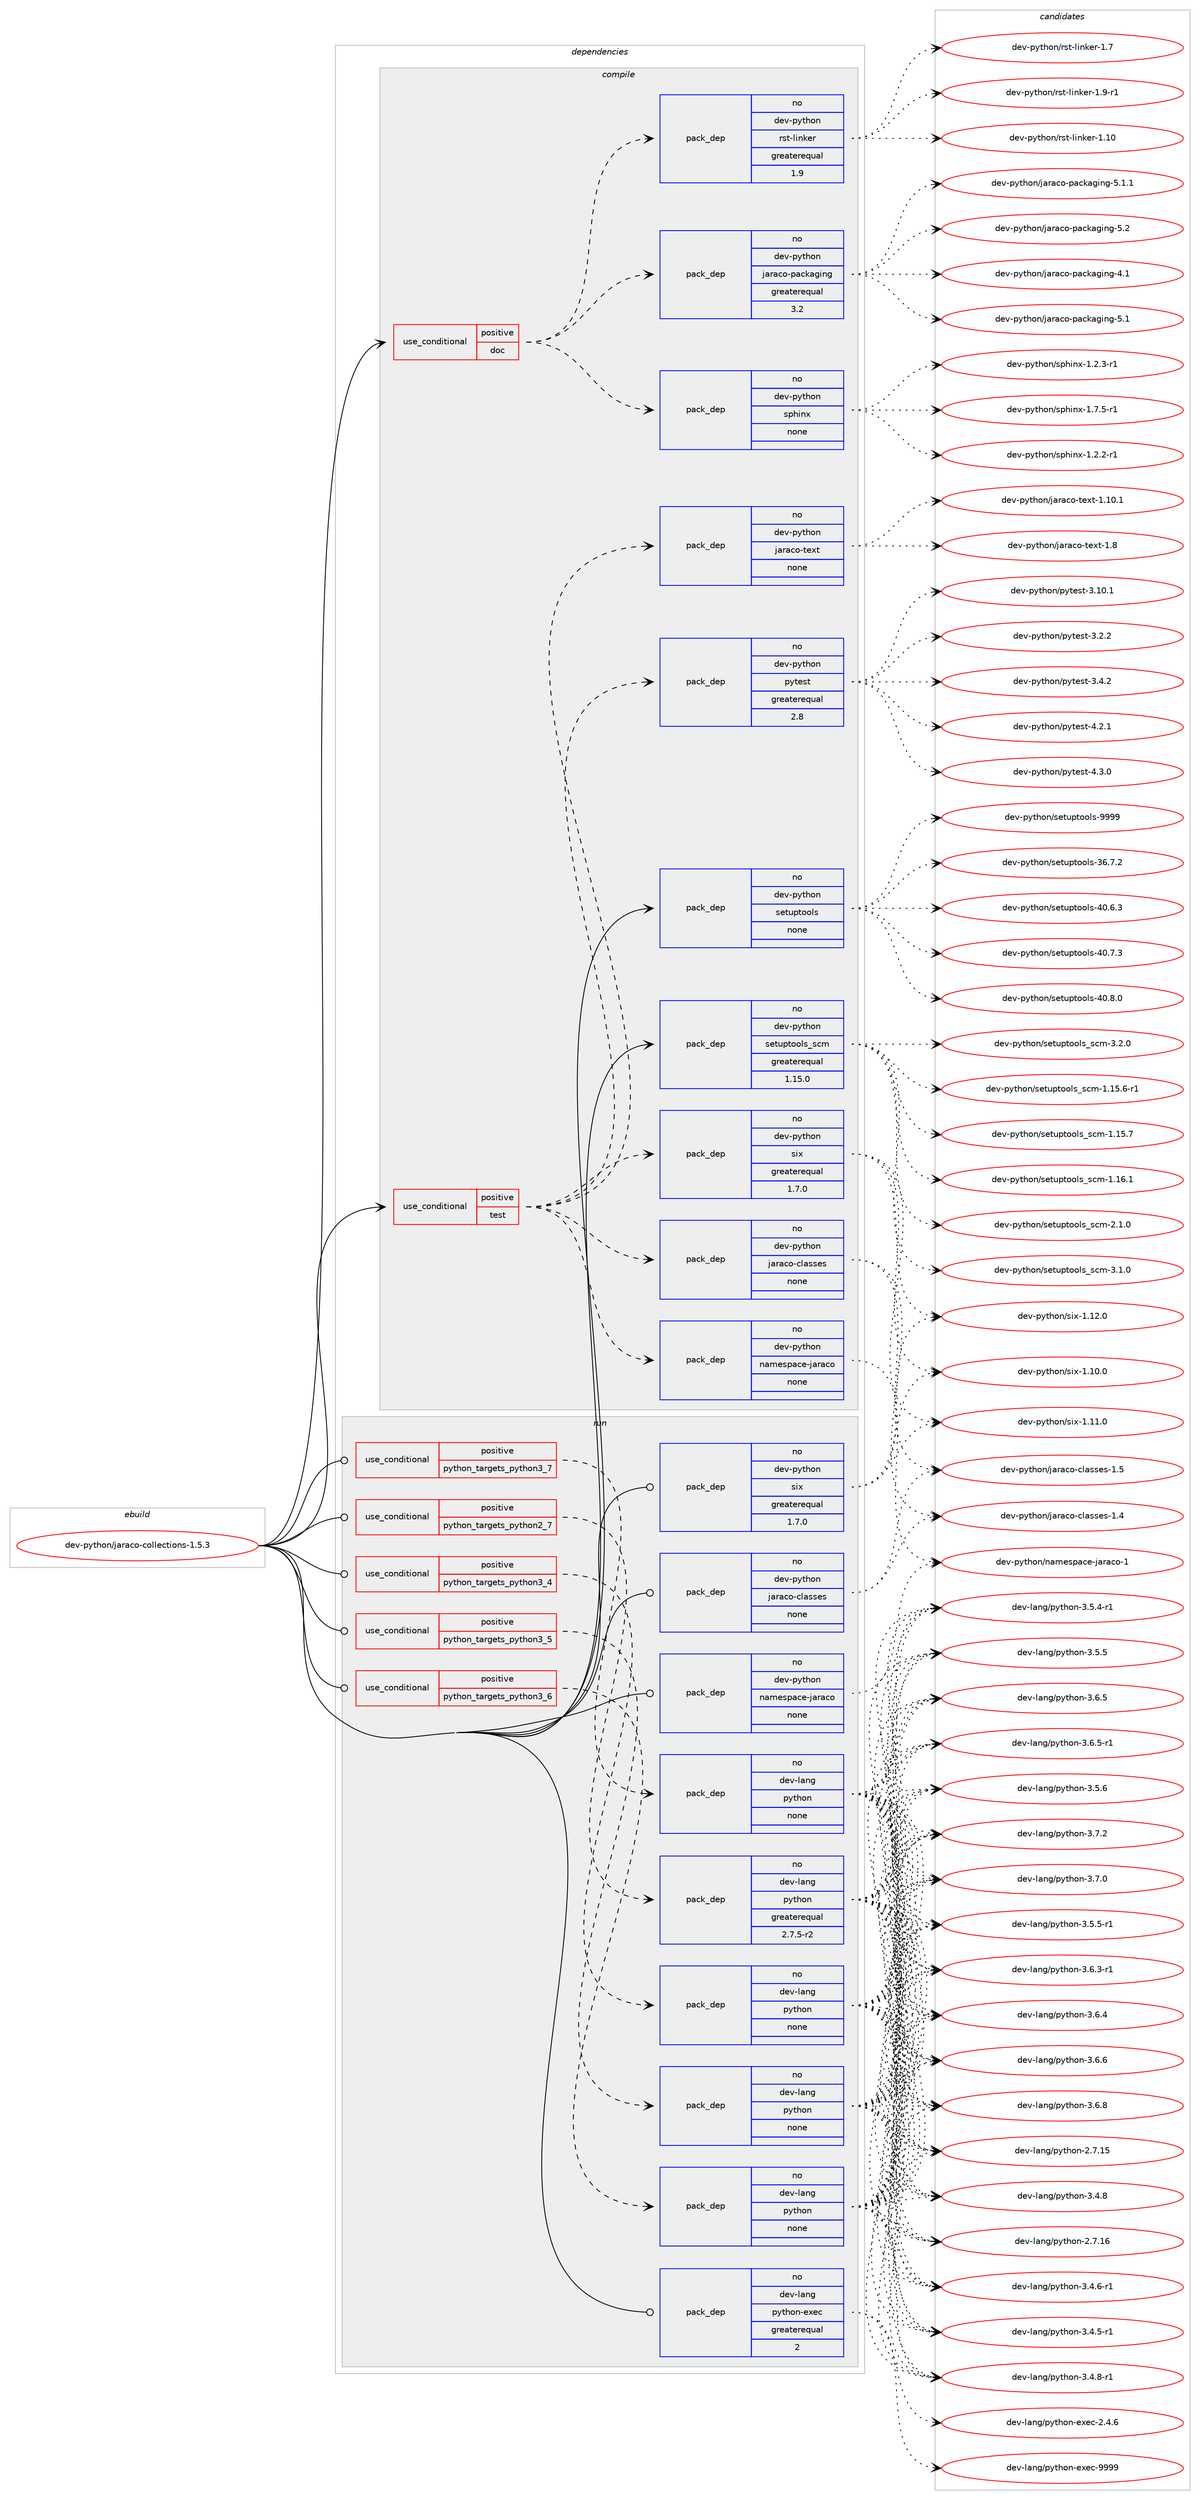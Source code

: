 digraph prolog {

# *************
# Graph options
# *************

newrank=true;
concentrate=true;
compound=true;
graph [rankdir=LR,fontname=Helvetica,fontsize=10,ranksep=1.5];#, ranksep=2.5, nodesep=0.2];
edge  [arrowhead=vee];
node  [fontname=Helvetica,fontsize=10];

# **********
# The ebuild
# **********

subgraph cluster_leftcol {
color=gray;
rank=same;
label=<<i>ebuild</i>>;
id [label="dev-python/jaraco-collections-1.5.3", color=red, width=4, href="../dev-python/jaraco-collections-1.5.3.svg"];
}

# ****************
# The dependencies
# ****************

subgraph cluster_midcol {
color=gray;
label=<<i>dependencies</i>>;
subgraph cluster_compile {
fillcolor="#eeeeee";
style=filled;
label=<<i>compile</i>>;
subgraph cond376085 {
dependency1414717 [label=<<TABLE BORDER="0" CELLBORDER="1" CELLSPACING="0" CELLPADDING="4"><TR><TD ROWSPAN="3" CELLPADDING="10">use_conditional</TD></TR><TR><TD>positive</TD></TR><TR><TD>doc</TD></TR></TABLE>>, shape=none, color=red];
subgraph pack1015363 {
dependency1414718 [label=<<TABLE BORDER="0" CELLBORDER="1" CELLSPACING="0" CELLPADDING="4" WIDTH="220"><TR><TD ROWSPAN="6" CELLPADDING="30">pack_dep</TD></TR><TR><TD WIDTH="110">no</TD></TR><TR><TD>dev-python</TD></TR><TR><TD>jaraco-packaging</TD></TR><TR><TD>greaterequal</TD></TR><TR><TD>3.2</TD></TR></TABLE>>, shape=none, color=blue];
}
dependency1414717:e -> dependency1414718:w [weight=20,style="dashed",arrowhead="vee"];
subgraph pack1015364 {
dependency1414719 [label=<<TABLE BORDER="0" CELLBORDER="1" CELLSPACING="0" CELLPADDING="4" WIDTH="220"><TR><TD ROWSPAN="6" CELLPADDING="30">pack_dep</TD></TR><TR><TD WIDTH="110">no</TD></TR><TR><TD>dev-python</TD></TR><TR><TD>rst-linker</TD></TR><TR><TD>greaterequal</TD></TR><TR><TD>1.9</TD></TR></TABLE>>, shape=none, color=blue];
}
dependency1414717:e -> dependency1414719:w [weight=20,style="dashed",arrowhead="vee"];
subgraph pack1015365 {
dependency1414720 [label=<<TABLE BORDER="0" CELLBORDER="1" CELLSPACING="0" CELLPADDING="4" WIDTH="220"><TR><TD ROWSPAN="6" CELLPADDING="30">pack_dep</TD></TR><TR><TD WIDTH="110">no</TD></TR><TR><TD>dev-python</TD></TR><TR><TD>sphinx</TD></TR><TR><TD>none</TD></TR><TR><TD></TD></TR></TABLE>>, shape=none, color=blue];
}
dependency1414717:e -> dependency1414720:w [weight=20,style="dashed",arrowhead="vee"];
}
id:e -> dependency1414717:w [weight=20,style="solid",arrowhead="vee"];
subgraph cond376086 {
dependency1414721 [label=<<TABLE BORDER="0" CELLBORDER="1" CELLSPACING="0" CELLPADDING="4"><TR><TD ROWSPAN="3" CELLPADDING="10">use_conditional</TD></TR><TR><TD>positive</TD></TR><TR><TD>test</TD></TR></TABLE>>, shape=none, color=red];
subgraph pack1015366 {
dependency1414722 [label=<<TABLE BORDER="0" CELLBORDER="1" CELLSPACING="0" CELLPADDING="4" WIDTH="220"><TR><TD ROWSPAN="6" CELLPADDING="30">pack_dep</TD></TR><TR><TD WIDTH="110">no</TD></TR><TR><TD>dev-python</TD></TR><TR><TD>jaraco-text</TD></TR><TR><TD>none</TD></TR><TR><TD></TD></TR></TABLE>>, shape=none, color=blue];
}
dependency1414721:e -> dependency1414722:w [weight=20,style="dashed",arrowhead="vee"];
subgraph pack1015367 {
dependency1414723 [label=<<TABLE BORDER="0" CELLBORDER="1" CELLSPACING="0" CELLPADDING="4" WIDTH="220"><TR><TD ROWSPAN="6" CELLPADDING="30">pack_dep</TD></TR><TR><TD WIDTH="110">no</TD></TR><TR><TD>dev-python</TD></TR><TR><TD>namespace-jaraco</TD></TR><TR><TD>none</TD></TR><TR><TD></TD></TR></TABLE>>, shape=none, color=blue];
}
dependency1414721:e -> dependency1414723:w [weight=20,style="dashed",arrowhead="vee"];
subgraph pack1015368 {
dependency1414724 [label=<<TABLE BORDER="0" CELLBORDER="1" CELLSPACING="0" CELLPADDING="4" WIDTH="220"><TR><TD ROWSPAN="6" CELLPADDING="30">pack_dep</TD></TR><TR><TD WIDTH="110">no</TD></TR><TR><TD>dev-python</TD></TR><TR><TD>jaraco-classes</TD></TR><TR><TD>none</TD></TR><TR><TD></TD></TR></TABLE>>, shape=none, color=blue];
}
dependency1414721:e -> dependency1414724:w [weight=20,style="dashed",arrowhead="vee"];
subgraph pack1015369 {
dependency1414725 [label=<<TABLE BORDER="0" CELLBORDER="1" CELLSPACING="0" CELLPADDING="4" WIDTH="220"><TR><TD ROWSPAN="6" CELLPADDING="30">pack_dep</TD></TR><TR><TD WIDTH="110">no</TD></TR><TR><TD>dev-python</TD></TR><TR><TD>six</TD></TR><TR><TD>greaterequal</TD></TR><TR><TD>1.7.0</TD></TR></TABLE>>, shape=none, color=blue];
}
dependency1414721:e -> dependency1414725:w [weight=20,style="dashed",arrowhead="vee"];
subgraph pack1015370 {
dependency1414726 [label=<<TABLE BORDER="0" CELLBORDER="1" CELLSPACING="0" CELLPADDING="4" WIDTH="220"><TR><TD ROWSPAN="6" CELLPADDING="30">pack_dep</TD></TR><TR><TD WIDTH="110">no</TD></TR><TR><TD>dev-python</TD></TR><TR><TD>pytest</TD></TR><TR><TD>greaterequal</TD></TR><TR><TD>2.8</TD></TR></TABLE>>, shape=none, color=blue];
}
dependency1414721:e -> dependency1414726:w [weight=20,style="dashed",arrowhead="vee"];
}
id:e -> dependency1414721:w [weight=20,style="solid",arrowhead="vee"];
subgraph pack1015371 {
dependency1414727 [label=<<TABLE BORDER="0" CELLBORDER="1" CELLSPACING="0" CELLPADDING="4" WIDTH="220"><TR><TD ROWSPAN="6" CELLPADDING="30">pack_dep</TD></TR><TR><TD WIDTH="110">no</TD></TR><TR><TD>dev-python</TD></TR><TR><TD>setuptools</TD></TR><TR><TD>none</TD></TR><TR><TD></TD></TR></TABLE>>, shape=none, color=blue];
}
id:e -> dependency1414727:w [weight=20,style="solid",arrowhead="vee"];
subgraph pack1015372 {
dependency1414728 [label=<<TABLE BORDER="0" CELLBORDER="1" CELLSPACING="0" CELLPADDING="4" WIDTH="220"><TR><TD ROWSPAN="6" CELLPADDING="30">pack_dep</TD></TR><TR><TD WIDTH="110">no</TD></TR><TR><TD>dev-python</TD></TR><TR><TD>setuptools_scm</TD></TR><TR><TD>greaterequal</TD></TR><TR><TD>1.15.0</TD></TR></TABLE>>, shape=none, color=blue];
}
id:e -> dependency1414728:w [weight=20,style="solid",arrowhead="vee"];
}
subgraph cluster_compileandrun {
fillcolor="#eeeeee";
style=filled;
label=<<i>compile and run</i>>;
}
subgraph cluster_run {
fillcolor="#eeeeee";
style=filled;
label=<<i>run</i>>;
subgraph cond376087 {
dependency1414729 [label=<<TABLE BORDER="0" CELLBORDER="1" CELLSPACING="0" CELLPADDING="4"><TR><TD ROWSPAN="3" CELLPADDING="10">use_conditional</TD></TR><TR><TD>positive</TD></TR><TR><TD>python_targets_python2_7</TD></TR></TABLE>>, shape=none, color=red];
subgraph pack1015373 {
dependency1414730 [label=<<TABLE BORDER="0" CELLBORDER="1" CELLSPACING="0" CELLPADDING="4" WIDTH="220"><TR><TD ROWSPAN="6" CELLPADDING="30">pack_dep</TD></TR><TR><TD WIDTH="110">no</TD></TR><TR><TD>dev-lang</TD></TR><TR><TD>python</TD></TR><TR><TD>greaterequal</TD></TR><TR><TD>2.7.5-r2</TD></TR></TABLE>>, shape=none, color=blue];
}
dependency1414729:e -> dependency1414730:w [weight=20,style="dashed",arrowhead="vee"];
}
id:e -> dependency1414729:w [weight=20,style="solid",arrowhead="odot"];
subgraph cond376088 {
dependency1414731 [label=<<TABLE BORDER="0" CELLBORDER="1" CELLSPACING="0" CELLPADDING="4"><TR><TD ROWSPAN="3" CELLPADDING="10">use_conditional</TD></TR><TR><TD>positive</TD></TR><TR><TD>python_targets_python3_4</TD></TR></TABLE>>, shape=none, color=red];
subgraph pack1015374 {
dependency1414732 [label=<<TABLE BORDER="0" CELLBORDER="1" CELLSPACING="0" CELLPADDING="4" WIDTH="220"><TR><TD ROWSPAN="6" CELLPADDING="30">pack_dep</TD></TR><TR><TD WIDTH="110">no</TD></TR><TR><TD>dev-lang</TD></TR><TR><TD>python</TD></TR><TR><TD>none</TD></TR><TR><TD></TD></TR></TABLE>>, shape=none, color=blue];
}
dependency1414731:e -> dependency1414732:w [weight=20,style="dashed",arrowhead="vee"];
}
id:e -> dependency1414731:w [weight=20,style="solid",arrowhead="odot"];
subgraph cond376089 {
dependency1414733 [label=<<TABLE BORDER="0" CELLBORDER="1" CELLSPACING="0" CELLPADDING="4"><TR><TD ROWSPAN="3" CELLPADDING="10">use_conditional</TD></TR><TR><TD>positive</TD></TR><TR><TD>python_targets_python3_5</TD></TR></TABLE>>, shape=none, color=red];
subgraph pack1015375 {
dependency1414734 [label=<<TABLE BORDER="0" CELLBORDER="1" CELLSPACING="0" CELLPADDING="4" WIDTH="220"><TR><TD ROWSPAN="6" CELLPADDING="30">pack_dep</TD></TR><TR><TD WIDTH="110">no</TD></TR><TR><TD>dev-lang</TD></TR><TR><TD>python</TD></TR><TR><TD>none</TD></TR><TR><TD></TD></TR></TABLE>>, shape=none, color=blue];
}
dependency1414733:e -> dependency1414734:w [weight=20,style="dashed",arrowhead="vee"];
}
id:e -> dependency1414733:w [weight=20,style="solid",arrowhead="odot"];
subgraph cond376090 {
dependency1414735 [label=<<TABLE BORDER="0" CELLBORDER="1" CELLSPACING="0" CELLPADDING="4"><TR><TD ROWSPAN="3" CELLPADDING="10">use_conditional</TD></TR><TR><TD>positive</TD></TR><TR><TD>python_targets_python3_6</TD></TR></TABLE>>, shape=none, color=red];
subgraph pack1015376 {
dependency1414736 [label=<<TABLE BORDER="0" CELLBORDER="1" CELLSPACING="0" CELLPADDING="4" WIDTH="220"><TR><TD ROWSPAN="6" CELLPADDING="30">pack_dep</TD></TR><TR><TD WIDTH="110">no</TD></TR><TR><TD>dev-lang</TD></TR><TR><TD>python</TD></TR><TR><TD>none</TD></TR><TR><TD></TD></TR></TABLE>>, shape=none, color=blue];
}
dependency1414735:e -> dependency1414736:w [weight=20,style="dashed",arrowhead="vee"];
}
id:e -> dependency1414735:w [weight=20,style="solid",arrowhead="odot"];
subgraph cond376091 {
dependency1414737 [label=<<TABLE BORDER="0" CELLBORDER="1" CELLSPACING="0" CELLPADDING="4"><TR><TD ROWSPAN="3" CELLPADDING="10">use_conditional</TD></TR><TR><TD>positive</TD></TR><TR><TD>python_targets_python3_7</TD></TR></TABLE>>, shape=none, color=red];
subgraph pack1015377 {
dependency1414738 [label=<<TABLE BORDER="0" CELLBORDER="1" CELLSPACING="0" CELLPADDING="4" WIDTH="220"><TR><TD ROWSPAN="6" CELLPADDING="30">pack_dep</TD></TR><TR><TD WIDTH="110">no</TD></TR><TR><TD>dev-lang</TD></TR><TR><TD>python</TD></TR><TR><TD>none</TD></TR><TR><TD></TD></TR></TABLE>>, shape=none, color=blue];
}
dependency1414737:e -> dependency1414738:w [weight=20,style="dashed",arrowhead="vee"];
}
id:e -> dependency1414737:w [weight=20,style="solid",arrowhead="odot"];
subgraph pack1015378 {
dependency1414739 [label=<<TABLE BORDER="0" CELLBORDER="1" CELLSPACING="0" CELLPADDING="4" WIDTH="220"><TR><TD ROWSPAN="6" CELLPADDING="30">pack_dep</TD></TR><TR><TD WIDTH="110">no</TD></TR><TR><TD>dev-lang</TD></TR><TR><TD>python-exec</TD></TR><TR><TD>greaterequal</TD></TR><TR><TD>2</TD></TR></TABLE>>, shape=none, color=blue];
}
id:e -> dependency1414739:w [weight=20,style="solid",arrowhead="odot"];
subgraph pack1015379 {
dependency1414740 [label=<<TABLE BORDER="0" CELLBORDER="1" CELLSPACING="0" CELLPADDING="4" WIDTH="220"><TR><TD ROWSPAN="6" CELLPADDING="30">pack_dep</TD></TR><TR><TD WIDTH="110">no</TD></TR><TR><TD>dev-python</TD></TR><TR><TD>jaraco-classes</TD></TR><TR><TD>none</TD></TR><TR><TD></TD></TR></TABLE>>, shape=none, color=blue];
}
id:e -> dependency1414740:w [weight=20,style="solid",arrowhead="odot"];
subgraph pack1015380 {
dependency1414741 [label=<<TABLE BORDER="0" CELLBORDER="1" CELLSPACING="0" CELLPADDING="4" WIDTH="220"><TR><TD ROWSPAN="6" CELLPADDING="30">pack_dep</TD></TR><TR><TD WIDTH="110">no</TD></TR><TR><TD>dev-python</TD></TR><TR><TD>namespace-jaraco</TD></TR><TR><TD>none</TD></TR><TR><TD></TD></TR></TABLE>>, shape=none, color=blue];
}
id:e -> dependency1414741:w [weight=20,style="solid",arrowhead="odot"];
subgraph pack1015381 {
dependency1414742 [label=<<TABLE BORDER="0" CELLBORDER="1" CELLSPACING="0" CELLPADDING="4" WIDTH="220"><TR><TD ROWSPAN="6" CELLPADDING="30">pack_dep</TD></TR><TR><TD WIDTH="110">no</TD></TR><TR><TD>dev-python</TD></TR><TR><TD>six</TD></TR><TR><TD>greaterequal</TD></TR><TR><TD>1.7.0</TD></TR></TABLE>>, shape=none, color=blue];
}
id:e -> dependency1414742:w [weight=20,style="solid",arrowhead="odot"];
}
}

# **************
# The candidates
# **************

subgraph cluster_choices {
rank=same;
color=gray;
label=<<i>candidates</i>>;

subgraph choice1015363 {
color=black;
nodesep=1;
choice10010111845112121116104111110471069711497991114511297991079710310511010345524649 [label="dev-python/jaraco-packaging-4.1", color=red, width=4,href="../dev-python/jaraco-packaging-4.1.svg"];
choice10010111845112121116104111110471069711497991114511297991079710310511010345534649 [label="dev-python/jaraco-packaging-5.1", color=red, width=4,href="../dev-python/jaraco-packaging-5.1.svg"];
choice100101118451121211161041111104710697114979911145112979910797103105110103455346494649 [label="dev-python/jaraco-packaging-5.1.1", color=red, width=4,href="../dev-python/jaraco-packaging-5.1.1.svg"];
choice10010111845112121116104111110471069711497991114511297991079710310511010345534650 [label="dev-python/jaraco-packaging-5.2", color=red, width=4,href="../dev-python/jaraco-packaging-5.2.svg"];
dependency1414718:e -> choice10010111845112121116104111110471069711497991114511297991079710310511010345524649:w [style=dotted,weight="100"];
dependency1414718:e -> choice10010111845112121116104111110471069711497991114511297991079710310511010345534649:w [style=dotted,weight="100"];
dependency1414718:e -> choice100101118451121211161041111104710697114979911145112979910797103105110103455346494649:w [style=dotted,weight="100"];
dependency1414718:e -> choice10010111845112121116104111110471069711497991114511297991079710310511010345534650:w [style=dotted,weight="100"];
}
subgraph choice1015364 {
color=black;
nodesep=1;
choice1001011184511212111610411111047114115116451081051101071011144549464948 [label="dev-python/rst-linker-1.10", color=red, width=4,href="../dev-python/rst-linker-1.10.svg"];
choice10010111845112121116104111110471141151164510810511010710111445494655 [label="dev-python/rst-linker-1.7", color=red, width=4,href="../dev-python/rst-linker-1.7.svg"];
choice100101118451121211161041111104711411511645108105110107101114454946574511449 [label="dev-python/rst-linker-1.9-r1", color=red, width=4,href="../dev-python/rst-linker-1.9-r1.svg"];
dependency1414719:e -> choice1001011184511212111610411111047114115116451081051101071011144549464948:w [style=dotted,weight="100"];
dependency1414719:e -> choice10010111845112121116104111110471141151164510810511010710111445494655:w [style=dotted,weight="100"];
dependency1414719:e -> choice100101118451121211161041111104711411511645108105110107101114454946574511449:w [style=dotted,weight="100"];
}
subgraph choice1015365 {
color=black;
nodesep=1;
choice10010111845112121116104111110471151121041051101204549465046504511449 [label="dev-python/sphinx-1.2.2-r1", color=red, width=4,href="../dev-python/sphinx-1.2.2-r1.svg"];
choice10010111845112121116104111110471151121041051101204549465046514511449 [label="dev-python/sphinx-1.2.3-r1", color=red, width=4,href="../dev-python/sphinx-1.2.3-r1.svg"];
choice10010111845112121116104111110471151121041051101204549465546534511449 [label="dev-python/sphinx-1.7.5-r1", color=red, width=4,href="../dev-python/sphinx-1.7.5-r1.svg"];
dependency1414720:e -> choice10010111845112121116104111110471151121041051101204549465046504511449:w [style=dotted,weight="100"];
dependency1414720:e -> choice10010111845112121116104111110471151121041051101204549465046514511449:w [style=dotted,weight="100"];
dependency1414720:e -> choice10010111845112121116104111110471151121041051101204549465546534511449:w [style=dotted,weight="100"];
}
subgraph choice1015366 {
color=black;
nodesep=1;
choice10010111845112121116104111110471069711497991114511610112011645494649484649 [label="dev-python/jaraco-text-1.10.1", color=red, width=4,href="../dev-python/jaraco-text-1.10.1.svg"];
choice10010111845112121116104111110471069711497991114511610112011645494656 [label="dev-python/jaraco-text-1.8", color=red, width=4,href="../dev-python/jaraco-text-1.8.svg"];
dependency1414722:e -> choice10010111845112121116104111110471069711497991114511610112011645494649484649:w [style=dotted,weight="100"];
dependency1414722:e -> choice10010111845112121116104111110471069711497991114511610112011645494656:w [style=dotted,weight="100"];
}
subgraph choice1015367 {
color=black;
nodesep=1;
choice1001011184511212111610411111047110971091011151129799101451069711497991114549 [label="dev-python/namespace-jaraco-1", color=red, width=4,href="../dev-python/namespace-jaraco-1.svg"];
dependency1414723:e -> choice1001011184511212111610411111047110971091011151129799101451069711497991114549:w [style=dotted,weight="100"];
}
subgraph choice1015368 {
color=black;
nodesep=1;
choice100101118451121211161041111104710697114979911145991089711511510111545494652 [label="dev-python/jaraco-classes-1.4", color=red, width=4,href="../dev-python/jaraco-classes-1.4.svg"];
choice100101118451121211161041111104710697114979911145991089711511510111545494653 [label="dev-python/jaraco-classes-1.5", color=red, width=4,href="../dev-python/jaraco-classes-1.5.svg"];
dependency1414724:e -> choice100101118451121211161041111104710697114979911145991089711511510111545494652:w [style=dotted,weight="100"];
dependency1414724:e -> choice100101118451121211161041111104710697114979911145991089711511510111545494653:w [style=dotted,weight="100"];
}
subgraph choice1015369 {
color=black;
nodesep=1;
choice100101118451121211161041111104711510512045494649484648 [label="dev-python/six-1.10.0", color=red, width=4,href="../dev-python/six-1.10.0.svg"];
choice100101118451121211161041111104711510512045494649494648 [label="dev-python/six-1.11.0", color=red, width=4,href="../dev-python/six-1.11.0.svg"];
choice100101118451121211161041111104711510512045494649504648 [label="dev-python/six-1.12.0", color=red, width=4,href="../dev-python/six-1.12.0.svg"];
dependency1414725:e -> choice100101118451121211161041111104711510512045494649484648:w [style=dotted,weight="100"];
dependency1414725:e -> choice100101118451121211161041111104711510512045494649494648:w [style=dotted,weight="100"];
dependency1414725:e -> choice100101118451121211161041111104711510512045494649504648:w [style=dotted,weight="100"];
}
subgraph choice1015370 {
color=black;
nodesep=1;
choice100101118451121211161041111104711212111610111511645514649484649 [label="dev-python/pytest-3.10.1", color=red, width=4,href="../dev-python/pytest-3.10.1.svg"];
choice1001011184511212111610411111047112121116101115116455146504650 [label="dev-python/pytest-3.2.2", color=red, width=4,href="../dev-python/pytest-3.2.2.svg"];
choice1001011184511212111610411111047112121116101115116455146524650 [label="dev-python/pytest-3.4.2", color=red, width=4,href="../dev-python/pytest-3.4.2.svg"];
choice1001011184511212111610411111047112121116101115116455246504649 [label="dev-python/pytest-4.2.1", color=red, width=4,href="../dev-python/pytest-4.2.1.svg"];
choice1001011184511212111610411111047112121116101115116455246514648 [label="dev-python/pytest-4.3.0", color=red, width=4,href="../dev-python/pytest-4.3.0.svg"];
dependency1414726:e -> choice100101118451121211161041111104711212111610111511645514649484649:w [style=dotted,weight="100"];
dependency1414726:e -> choice1001011184511212111610411111047112121116101115116455146504650:w [style=dotted,weight="100"];
dependency1414726:e -> choice1001011184511212111610411111047112121116101115116455146524650:w [style=dotted,weight="100"];
dependency1414726:e -> choice1001011184511212111610411111047112121116101115116455246504649:w [style=dotted,weight="100"];
dependency1414726:e -> choice1001011184511212111610411111047112121116101115116455246514648:w [style=dotted,weight="100"];
}
subgraph choice1015371 {
color=black;
nodesep=1;
choice100101118451121211161041111104711510111611711211611111110811545515446554650 [label="dev-python/setuptools-36.7.2", color=red, width=4,href="../dev-python/setuptools-36.7.2.svg"];
choice100101118451121211161041111104711510111611711211611111110811545524846544651 [label="dev-python/setuptools-40.6.3", color=red, width=4,href="../dev-python/setuptools-40.6.3.svg"];
choice100101118451121211161041111104711510111611711211611111110811545524846554651 [label="dev-python/setuptools-40.7.3", color=red, width=4,href="../dev-python/setuptools-40.7.3.svg"];
choice100101118451121211161041111104711510111611711211611111110811545524846564648 [label="dev-python/setuptools-40.8.0", color=red, width=4,href="../dev-python/setuptools-40.8.0.svg"];
choice10010111845112121116104111110471151011161171121161111111081154557575757 [label="dev-python/setuptools-9999", color=red, width=4,href="../dev-python/setuptools-9999.svg"];
dependency1414727:e -> choice100101118451121211161041111104711510111611711211611111110811545515446554650:w [style=dotted,weight="100"];
dependency1414727:e -> choice100101118451121211161041111104711510111611711211611111110811545524846544651:w [style=dotted,weight="100"];
dependency1414727:e -> choice100101118451121211161041111104711510111611711211611111110811545524846554651:w [style=dotted,weight="100"];
dependency1414727:e -> choice100101118451121211161041111104711510111611711211611111110811545524846564648:w [style=dotted,weight="100"];
dependency1414727:e -> choice10010111845112121116104111110471151011161171121161111111081154557575757:w [style=dotted,weight="100"];
}
subgraph choice1015372 {
color=black;
nodesep=1;
choice10010111845112121116104111110471151011161171121161111111081159511599109454946495346544511449 [label="dev-python/setuptools_scm-1.15.6-r1", color=red, width=4,href="../dev-python/setuptools_scm-1.15.6-r1.svg"];
choice1001011184511212111610411111047115101116117112116111111108115951159910945494649534655 [label="dev-python/setuptools_scm-1.15.7", color=red, width=4,href="../dev-python/setuptools_scm-1.15.7.svg"];
choice1001011184511212111610411111047115101116117112116111111108115951159910945494649544649 [label="dev-python/setuptools_scm-1.16.1", color=red, width=4,href="../dev-python/setuptools_scm-1.16.1.svg"];
choice10010111845112121116104111110471151011161171121161111111081159511599109455046494648 [label="dev-python/setuptools_scm-2.1.0", color=red, width=4,href="../dev-python/setuptools_scm-2.1.0.svg"];
choice10010111845112121116104111110471151011161171121161111111081159511599109455146494648 [label="dev-python/setuptools_scm-3.1.0", color=red, width=4,href="../dev-python/setuptools_scm-3.1.0.svg"];
choice10010111845112121116104111110471151011161171121161111111081159511599109455146504648 [label="dev-python/setuptools_scm-3.2.0", color=red, width=4,href="../dev-python/setuptools_scm-3.2.0.svg"];
dependency1414728:e -> choice10010111845112121116104111110471151011161171121161111111081159511599109454946495346544511449:w [style=dotted,weight="100"];
dependency1414728:e -> choice1001011184511212111610411111047115101116117112116111111108115951159910945494649534655:w [style=dotted,weight="100"];
dependency1414728:e -> choice1001011184511212111610411111047115101116117112116111111108115951159910945494649544649:w [style=dotted,weight="100"];
dependency1414728:e -> choice10010111845112121116104111110471151011161171121161111111081159511599109455046494648:w [style=dotted,weight="100"];
dependency1414728:e -> choice10010111845112121116104111110471151011161171121161111111081159511599109455146494648:w [style=dotted,weight="100"];
dependency1414728:e -> choice10010111845112121116104111110471151011161171121161111111081159511599109455146504648:w [style=dotted,weight="100"];
}
subgraph choice1015373 {
color=black;
nodesep=1;
choice10010111845108971101034711212111610411111045504655464953 [label="dev-lang/python-2.7.15", color=red, width=4,href="../dev-lang/python-2.7.15.svg"];
choice10010111845108971101034711212111610411111045504655464954 [label="dev-lang/python-2.7.16", color=red, width=4,href="../dev-lang/python-2.7.16.svg"];
choice1001011184510897110103471121211161041111104551465246534511449 [label="dev-lang/python-3.4.5-r1", color=red, width=4,href="../dev-lang/python-3.4.5-r1.svg"];
choice1001011184510897110103471121211161041111104551465246544511449 [label="dev-lang/python-3.4.6-r1", color=red, width=4,href="../dev-lang/python-3.4.6-r1.svg"];
choice100101118451089711010347112121116104111110455146524656 [label="dev-lang/python-3.4.8", color=red, width=4,href="../dev-lang/python-3.4.8.svg"];
choice1001011184510897110103471121211161041111104551465246564511449 [label="dev-lang/python-3.4.8-r1", color=red, width=4,href="../dev-lang/python-3.4.8-r1.svg"];
choice1001011184510897110103471121211161041111104551465346524511449 [label="dev-lang/python-3.5.4-r1", color=red, width=4,href="../dev-lang/python-3.5.4-r1.svg"];
choice100101118451089711010347112121116104111110455146534653 [label="dev-lang/python-3.5.5", color=red, width=4,href="../dev-lang/python-3.5.5.svg"];
choice1001011184510897110103471121211161041111104551465346534511449 [label="dev-lang/python-3.5.5-r1", color=red, width=4,href="../dev-lang/python-3.5.5-r1.svg"];
choice100101118451089711010347112121116104111110455146534654 [label="dev-lang/python-3.5.6", color=red, width=4,href="../dev-lang/python-3.5.6.svg"];
choice1001011184510897110103471121211161041111104551465446514511449 [label="dev-lang/python-3.6.3-r1", color=red, width=4,href="../dev-lang/python-3.6.3-r1.svg"];
choice100101118451089711010347112121116104111110455146544652 [label="dev-lang/python-3.6.4", color=red, width=4,href="../dev-lang/python-3.6.4.svg"];
choice100101118451089711010347112121116104111110455146544653 [label="dev-lang/python-3.6.5", color=red, width=4,href="../dev-lang/python-3.6.5.svg"];
choice1001011184510897110103471121211161041111104551465446534511449 [label="dev-lang/python-3.6.5-r1", color=red, width=4,href="../dev-lang/python-3.6.5-r1.svg"];
choice100101118451089711010347112121116104111110455146544654 [label="dev-lang/python-3.6.6", color=red, width=4,href="../dev-lang/python-3.6.6.svg"];
choice100101118451089711010347112121116104111110455146544656 [label="dev-lang/python-3.6.8", color=red, width=4,href="../dev-lang/python-3.6.8.svg"];
choice100101118451089711010347112121116104111110455146554648 [label="dev-lang/python-3.7.0", color=red, width=4,href="../dev-lang/python-3.7.0.svg"];
choice100101118451089711010347112121116104111110455146554650 [label="dev-lang/python-3.7.2", color=red, width=4,href="../dev-lang/python-3.7.2.svg"];
dependency1414730:e -> choice10010111845108971101034711212111610411111045504655464953:w [style=dotted,weight="100"];
dependency1414730:e -> choice10010111845108971101034711212111610411111045504655464954:w [style=dotted,weight="100"];
dependency1414730:e -> choice1001011184510897110103471121211161041111104551465246534511449:w [style=dotted,weight="100"];
dependency1414730:e -> choice1001011184510897110103471121211161041111104551465246544511449:w [style=dotted,weight="100"];
dependency1414730:e -> choice100101118451089711010347112121116104111110455146524656:w [style=dotted,weight="100"];
dependency1414730:e -> choice1001011184510897110103471121211161041111104551465246564511449:w [style=dotted,weight="100"];
dependency1414730:e -> choice1001011184510897110103471121211161041111104551465346524511449:w [style=dotted,weight="100"];
dependency1414730:e -> choice100101118451089711010347112121116104111110455146534653:w [style=dotted,weight="100"];
dependency1414730:e -> choice1001011184510897110103471121211161041111104551465346534511449:w [style=dotted,weight="100"];
dependency1414730:e -> choice100101118451089711010347112121116104111110455146534654:w [style=dotted,weight="100"];
dependency1414730:e -> choice1001011184510897110103471121211161041111104551465446514511449:w [style=dotted,weight="100"];
dependency1414730:e -> choice100101118451089711010347112121116104111110455146544652:w [style=dotted,weight="100"];
dependency1414730:e -> choice100101118451089711010347112121116104111110455146544653:w [style=dotted,weight="100"];
dependency1414730:e -> choice1001011184510897110103471121211161041111104551465446534511449:w [style=dotted,weight="100"];
dependency1414730:e -> choice100101118451089711010347112121116104111110455146544654:w [style=dotted,weight="100"];
dependency1414730:e -> choice100101118451089711010347112121116104111110455146544656:w [style=dotted,weight="100"];
dependency1414730:e -> choice100101118451089711010347112121116104111110455146554648:w [style=dotted,weight="100"];
dependency1414730:e -> choice100101118451089711010347112121116104111110455146554650:w [style=dotted,weight="100"];
}
subgraph choice1015374 {
color=black;
nodesep=1;
choice10010111845108971101034711212111610411111045504655464953 [label="dev-lang/python-2.7.15", color=red, width=4,href="../dev-lang/python-2.7.15.svg"];
choice10010111845108971101034711212111610411111045504655464954 [label="dev-lang/python-2.7.16", color=red, width=4,href="../dev-lang/python-2.7.16.svg"];
choice1001011184510897110103471121211161041111104551465246534511449 [label="dev-lang/python-3.4.5-r1", color=red, width=4,href="../dev-lang/python-3.4.5-r1.svg"];
choice1001011184510897110103471121211161041111104551465246544511449 [label="dev-lang/python-3.4.6-r1", color=red, width=4,href="../dev-lang/python-3.4.6-r1.svg"];
choice100101118451089711010347112121116104111110455146524656 [label="dev-lang/python-3.4.8", color=red, width=4,href="../dev-lang/python-3.4.8.svg"];
choice1001011184510897110103471121211161041111104551465246564511449 [label="dev-lang/python-3.4.8-r1", color=red, width=4,href="../dev-lang/python-3.4.8-r1.svg"];
choice1001011184510897110103471121211161041111104551465346524511449 [label="dev-lang/python-3.5.4-r1", color=red, width=4,href="../dev-lang/python-3.5.4-r1.svg"];
choice100101118451089711010347112121116104111110455146534653 [label="dev-lang/python-3.5.5", color=red, width=4,href="../dev-lang/python-3.5.5.svg"];
choice1001011184510897110103471121211161041111104551465346534511449 [label="dev-lang/python-3.5.5-r1", color=red, width=4,href="../dev-lang/python-3.5.5-r1.svg"];
choice100101118451089711010347112121116104111110455146534654 [label="dev-lang/python-3.5.6", color=red, width=4,href="../dev-lang/python-3.5.6.svg"];
choice1001011184510897110103471121211161041111104551465446514511449 [label="dev-lang/python-3.6.3-r1", color=red, width=4,href="../dev-lang/python-3.6.3-r1.svg"];
choice100101118451089711010347112121116104111110455146544652 [label="dev-lang/python-3.6.4", color=red, width=4,href="../dev-lang/python-3.6.4.svg"];
choice100101118451089711010347112121116104111110455146544653 [label="dev-lang/python-3.6.5", color=red, width=4,href="../dev-lang/python-3.6.5.svg"];
choice1001011184510897110103471121211161041111104551465446534511449 [label="dev-lang/python-3.6.5-r1", color=red, width=4,href="../dev-lang/python-3.6.5-r1.svg"];
choice100101118451089711010347112121116104111110455146544654 [label="dev-lang/python-3.6.6", color=red, width=4,href="../dev-lang/python-3.6.6.svg"];
choice100101118451089711010347112121116104111110455146544656 [label="dev-lang/python-3.6.8", color=red, width=4,href="../dev-lang/python-3.6.8.svg"];
choice100101118451089711010347112121116104111110455146554648 [label="dev-lang/python-3.7.0", color=red, width=4,href="../dev-lang/python-3.7.0.svg"];
choice100101118451089711010347112121116104111110455146554650 [label="dev-lang/python-3.7.2", color=red, width=4,href="../dev-lang/python-3.7.2.svg"];
dependency1414732:e -> choice10010111845108971101034711212111610411111045504655464953:w [style=dotted,weight="100"];
dependency1414732:e -> choice10010111845108971101034711212111610411111045504655464954:w [style=dotted,weight="100"];
dependency1414732:e -> choice1001011184510897110103471121211161041111104551465246534511449:w [style=dotted,weight="100"];
dependency1414732:e -> choice1001011184510897110103471121211161041111104551465246544511449:w [style=dotted,weight="100"];
dependency1414732:e -> choice100101118451089711010347112121116104111110455146524656:w [style=dotted,weight="100"];
dependency1414732:e -> choice1001011184510897110103471121211161041111104551465246564511449:w [style=dotted,weight="100"];
dependency1414732:e -> choice1001011184510897110103471121211161041111104551465346524511449:w [style=dotted,weight="100"];
dependency1414732:e -> choice100101118451089711010347112121116104111110455146534653:w [style=dotted,weight="100"];
dependency1414732:e -> choice1001011184510897110103471121211161041111104551465346534511449:w [style=dotted,weight="100"];
dependency1414732:e -> choice100101118451089711010347112121116104111110455146534654:w [style=dotted,weight="100"];
dependency1414732:e -> choice1001011184510897110103471121211161041111104551465446514511449:w [style=dotted,weight="100"];
dependency1414732:e -> choice100101118451089711010347112121116104111110455146544652:w [style=dotted,weight="100"];
dependency1414732:e -> choice100101118451089711010347112121116104111110455146544653:w [style=dotted,weight="100"];
dependency1414732:e -> choice1001011184510897110103471121211161041111104551465446534511449:w [style=dotted,weight="100"];
dependency1414732:e -> choice100101118451089711010347112121116104111110455146544654:w [style=dotted,weight="100"];
dependency1414732:e -> choice100101118451089711010347112121116104111110455146544656:w [style=dotted,weight="100"];
dependency1414732:e -> choice100101118451089711010347112121116104111110455146554648:w [style=dotted,weight="100"];
dependency1414732:e -> choice100101118451089711010347112121116104111110455146554650:w [style=dotted,weight="100"];
}
subgraph choice1015375 {
color=black;
nodesep=1;
choice10010111845108971101034711212111610411111045504655464953 [label="dev-lang/python-2.7.15", color=red, width=4,href="../dev-lang/python-2.7.15.svg"];
choice10010111845108971101034711212111610411111045504655464954 [label="dev-lang/python-2.7.16", color=red, width=4,href="../dev-lang/python-2.7.16.svg"];
choice1001011184510897110103471121211161041111104551465246534511449 [label="dev-lang/python-3.4.5-r1", color=red, width=4,href="../dev-lang/python-3.4.5-r1.svg"];
choice1001011184510897110103471121211161041111104551465246544511449 [label="dev-lang/python-3.4.6-r1", color=red, width=4,href="../dev-lang/python-3.4.6-r1.svg"];
choice100101118451089711010347112121116104111110455146524656 [label="dev-lang/python-3.4.8", color=red, width=4,href="../dev-lang/python-3.4.8.svg"];
choice1001011184510897110103471121211161041111104551465246564511449 [label="dev-lang/python-3.4.8-r1", color=red, width=4,href="../dev-lang/python-3.4.8-r1.svg"];
choice1001011184510897110103471121211161041111104551465346524511449 [label="dev-lang/python-3.5.4-r1", color=red, width=4,href="../dev-lang/python-3.5.4-r1.svg"];
choice100101118451089711010347112121116104111110455146534653 [label="dev-lang/python-3.5.5", color=red, width=4,href="../dev-lang/python-3.5.5.svg"];
choice1001011184510897110103471121211161041111104551465346534511449 [label="dev-lang/python-3.5.5-r1", color=red, width=4,href="../dev-lang/python-3.5.5-r1.svg"];
choice100101118451089711010347112121116104111110455146534654 [label="dev-lang/python-3.5.6", color=red, width=4,href="../dev-lang/python-3.5.6.svg"];
choice1001011184510897110103471121211161041111104551465446514511449 [label="dev-lang/python-3.6.3-r1", color=red, width=4,href="../dev-lang/python-3.6.3-r1.svg"];
choice100101118451089711010347112121116104111110455146544652 [label="dev-lang/python-3.6.4", color=red, width=4,href="../dev-lang/python-3.6.4.svg"];
choice100101118451089711010347112121116104111110455146544653 [label="dev-lang/python-3.6.5", color=red, width=4,href="../dev-lang/python-3.6.5.svg"];
choice1001011184510897110103471121211161041111104551465446534511449 [label="dev-lang/python-3.6.5-r1", color=red, width=4,href="../dev-lang/python-3.6.5-r1.svg"];
choice100101118451089711010347112121116104111110455146544654 [label="dev-lang/python-3.6.6", color=red, width=4,href="../dev-lang/python-3.6.6.svg"];
choice100101118451089711010347112121116104111110455146544656 [label="dev-lang/python-3.6.8", color=red, width=4,href="../dev-lang/python-3.6.8.svg"];
choice100101118451089711010347112121116104111110455146554648 [label="dev-lang/python-3.7.0", color=red, width=4,href="../dev-lang/python-3.7.0.svg"];
choice100101118451089711010347112121116104111110455146554650 [label="dev-lang/python-3.7.2", color=red, width=4,href="../dev-lang/python-3.7.2.svg"];
dependency1414734:e -> choice10010111845108971101034711212111610411111045504655464953:w [style=dotted,weight="100"];
dependency1414734:e -> choice10010111845108971101034711212111610411111045504655464954:w [style=dotted,weight="100"];
dependency1414734:e -> choice1001011184510897110103471121211161041111104551465246534511449:w [style=dotted,weight="100"];
dependency1414734:e -> choice1001011184510897110103471121211161041111104551465246544511449:w [style=dotted,weight="100"];
dependency1414734:e -> choice100101118451089711010347112121116104111110455146524656:w [style=dotted,weight="100"];
dependency1414734:e -> choice1001011184510897110103471121211161041111104551465246564511449:w [style=dotted,weight="100"];
dependency1414734:e -> choice1001011184510897110103471121211161041111104551465346524511449:w [style=dotted,weight="100"];
dependency1414734:e -> choice100101118451089711010347112121116104111110455146534653:w [style=dotted,weight="100"];
dependency1414734:e -> choice1001011184510897110103471121211161041111104551465346534511449:w [style=dotted,weight="100"];
dependency1414734:e -> choice100101118451089711010347112121116104111110455146534654:w [style=dotted,weight="100"];
dependency1414734:e -> choice1001011184510897110103471121211161041111104551465446514511449:w [style=dotted,weight="100"];
dependency1414734:e -> choice100101118451089711010347112121116104111110455146544652:w [style=dotted,weight="100"];
dependency1414734:e -> choice100101118451089711010347112121116104111110455146544653:w [style=dotted,weight="100"];
dependency1414734:e -> choice1001011184510897110103471121211161041111104551465446534511449:w [style=dotted,weight="100"];
dependency1414734:e -> choice100101118451089711010347112121116104111110455146544654:w [style=dotted,weight="100"];
dependency1414734:e -> choice100101118451089711010347112121116104111110455146544656:w [style=dotted,weight="100"];
dependency1414734:e -> choice100101118451089711010347112121116104111110455146554648:w [style=dotted,weight="100"];
dependency1414734:e -> choice100101118451089711010347112121116104111110455146554650:w [style=dotted,weight="100"];
}
subgraph choice1015376 {
color=black;
nodesep=1;
choice10010111845108971101034711212111610411111045504655464953 [label="dev-lang/python-2.7.15", color=red, width=4,href="../dev-lang/python-2.7.15.svg"];
choice10010111845108971101034711212111610411111045504655464954 [label="dev-lang/python-2.7.16", color=red, width=4,href="../dev-lang/python-2.7.16.svg"];
choice1001011184510897110103471121211161041111104551465246534511449 [label="dev-lang/python-3.4.5-r1", color=red, width=4,href="../dev-lang/python-3.4.5-r1.svg"];
choice1001011184510897110103471121211161041111104551465246544511449 [label="dev-lang/python-3.4.6-r1", color=red, width=4,href="../dev-lang/python-3.4.6-r1.svg"];
choice100101118451089711010347112121116104111110455146524656 [label="dev-lang/python-3.4.8", color=red, width=4,href="../dev-lang/python-3.4.8.svg"];
choice1001011184510897110103471121211161041111104551465246564511449 [label="dev-lang/python-3.4.8-r1", color=red, width=4,href="../dev-lang/python-3.4.8-r1.svg"];
choice1001011184510897110103471121211161041111104551465346524511449 [label="dev-lang/python-3.5.4-r1", color=red, width=4,href="../dev-lang/python-3.5.4-r1.svg"];
choice100101118451089711010347112121116104111110455146534653 [label="dev-lang/python-3.5.5", color=red, width=4,href="../dev-lang/python-3.5.5.svg"];
choice1001011184510897110103471121211161041111104551465346534511449 [label="dev-lang/python-3.5.5-r1", color=red, width=4,href="../dev-lang/python-3.5.5-r1.svg"];
choice100101118451089711010347112121116104111110455146534654 [label="dev-lang/python-3.5.6", color=red, width=4,href="../dev-lang/python-3.5.6.svg"];
choice1001011184510897110103471121211161041111104551465446514511449 [label="dev-lang/python-3.6.3-r1", color=red, width=4,href="../dev-lang/python-3.6.3-r1.svg"];
choice100101118451089711010347112121116104111110455146544652 [label="dev-lang/python-3.6.4", color=red, width=4,href="../dev-lang/python-3.6.4.svg"];
choice100101118451089711010347112121116104111110455146544653 [label="dev-lang/python-3.6.5", color=red, width=4,href="../dev-lang/python-3.6.5.svg"];
choice1001011184510897110103471121211161041111104551465446534511449 [label="dev-lang/python-3.6.5-r1", color=red, width=4,href="../dev-lang/python-3.6.5-r1.svg"];
choice100101118451089711010347112121116104111110455146544654 [label="dev-lang/python-3.6.6", color=red, width=4,href="../dev-lang/python-3.6.6.svg"];
choice100101118451089711010347112121116104111110455146544656 [label="dev-lang/python-3.6.8", color=red, width=4,href="../dev-lang/python-3.6.8.svg"];
choice100101118451089711010347112121116104111110455146554648 [label="dev-lang/python-3.7.0", color=red, width=4,href="../dev-lang/python-3.7.0.svg"];
choice100101118451089711010347112121116104111110455146554650 [label="dev-lang/python-3.7.2", color=red, width=4,href="../dev-lang/python-3.7.2.svg"];
dependency1414736:e -> choice10010111845108971101034711212111610411111045504655464953:w [style=dotted,weight="100"];
dependency1414736:e -> choice10010111845108971101034711212111610411111045504655464954:w [style=dotted,weight="100"];
dependency1414736:e -> choice1001011184510897110103471121211161041111104551465246534511449:w [style=dotted,weight="100"];
dependency1414736:e -> choice1001011184510897110103471121211161041111104551465246544511449:w [style=dotted,weight="100"];
dependency1414736:e -> choice100101118451089711010347112121116104111110455146524656:w [style=dotted,weight="100"];
dependency1414736:e -> choice1001011184510897110103471121211161041111104551465246564511449:w [style=dotted,weight="100"];
dependency1414736:e -> choice1001011184510897110103471121211161041111104551465346524511449:w [style=dotted,weight="100"];
dependency1414736:e -> choice100101118451089711010347112121116104111110455146534653:w [style=dotted,weight="100"];
dependency1414736:e -> choice1001011184510897110103471121211161041111104551465346534511449:w [style=dotted,weight="100"];
dependency1414736:e -> choice100101118451089711010347112121116104111110455146534654:w [style=dotted,weight="100"];
dependency1414736:e -> choice1001011184510897110103471121211161041111104551465446514511449:w [style=dotted,weight="100"];
dependency1414736:e -> choice100101118451089711010347112121116104111110455146544652:w [style=dotted,weight="100"];
dependency1414736:e -> choice100101118451089711010347112121116104111110455146544653:w [style=dotted,weight="100"];
dependency1414736:e -> choice1001011184510897110103471121211161041111104551465446534511449:w [style=dotted,weight="100"];
dependency1414736:e -> choice100101118451089711010347112121116104111110455146544654:w [style=dotted,weight="100"];
dependency1414736:e -> choice100101118451089711010347112121116104111110455146544656:w [style=dotted,weight="100"];
dependency1414736:e -> choice100101118451089711010347112121116104111110455146554648:w [style=dotted,weight="100"];
dependency1414736:e -> choice100101118451089711010347112121116104111110455146554650:w [style=dotted,weight="100"];
}
subgraph choice1015377 {
color=black;
nodesep=1;
choice10010111845108971101034711212111610411111045504655464953 [label="dev-lang/python-2.7.15", color=red, width=4,href="../dev-lang/python-2.7.15.svg"];
choice10010111845108971101034711212111610411111045504655464954 [label="dev-lang/python-2.7.16", color=red, width=4,href="../dev-lang/python-2.7.16.svg"];
choice1001011184510897110103471121211161041111104551465246534511449 [label="dev-lang/python-3.4.5-r1", color=red, width=4,href="../dev-lang/python-3.4.5-r1.svg"];
choice1001011184510897110103471121211161041111104551465246544511449 [label="dev-lang/python-3.4.6-r1", color=red, width=4,href="../dev-lang/python-3.4.6-r1.svg"];
choice100101118451089711010347112121116104111110455146524656 [label="dev-lang/python-3.4.8", color=red, width=4,href="../dev-lang/python-3.4.8.svg"];
choice1001011184510897110103471121211161041111104551465246564511449 [label="dev-lang/python-3.4.8-r1", color=red, width=4,href="../dev-lang/python-3.4.8-r1.svg"];
choice1001011184510897110103471121211161041111104551465346524511449 [label="dev-lang/python-3.5.4-r1", color=red, width=4,href="../dev-lang/python-3.5.4-r1.svg"];
choice100101118451089711010347112121116104111110455146534653 [label="dev-lang/python-3.5.5", color=red, width=4,href="../dev-lang/python-3.5.5.svg"];
choice1001011184510897110103471121211161041111104551465346534511449 [label="dev-lang/python-3.5.5-r1", color=red, width=4,href="../dev-lang/python-3.5.5-r1.svg"];
choice100101118451089711010347112121116104111110455146534654 [label="dev-lang/python-3.5.6", color=red, width=4,href="../dev-lang/python-3.5.6.svg"];
choice1001011184510897110103471121211161041111104551465446514511449 [label="dev-lang/python-3.6.3-r1", color=red, width=4,href="../dev-lang/python-3.6.3-r1.svg"];
choice100101118451089711010347112121116104111110455146544652 [label="dev-lang/python-3.6.4", color=red, width=4,href="../dev-lang/python-3.6.4.svg"];
choice100101118451089711010347112121116104111110455146544653 [label="dev-lang/python-3.6.5", color=red, width=4,href="../dev-lang/python-3.6.5.svg"];
choice1001011184510897110103471121211161041111104551465446534511449 [label="dev-lang/python-3.6.5-r1", color=red, width=4,href="../dev-lang/python-3.6.5-r1.svg"];
choice100101118451089711010347112121116104111110455146544654 [label="dev-lang/python-3.6.6", color=red, width=4,href="../dev-lang/python-3.6.6.svg"];
choice100101118451089711010347112121116104111110455146544656 [label="dev-lang/python-3.6.8", color=red, width=4,href="../dev-lang/python-3.6.8.svg"];
choice100101118451089711010347112121116104111110455146554648 [label="dev-lang/python-3.7.0", color=red, width=4,href="../dev-lang/python-3.7.0.svg"];
choice100101118451089711010347112121116104111110455146554650 [label="dev-lang/python-3.7.2", color=red, width=4,href="../dev-lang/python-3.7.2.svg"];
dependency1414738:e -> choice10010111845108971101034711212111610411111045504655464953:w [style=dotted,weight="100"];
dependency1414738:e -> choice10010111845108971101034711212111610411111045504655464954:w [style=dotted,weight="100"];
dependency1414738:e -> choice1001011184510897110103471121211161041111104551465246534511449:w [style=dotted,weight="100"];
dependency1414738:e -> choice1001011184510897110103471121211161041111104551465246544511449:w [style=dotted,weight="100"];
dependency1414738:e -> choice100101118451089711010347112121116104111110455146524656:w [style=dotted,weight="100"];
dependency1414738:e -> choice1001011184510897110103471121211161041111104551465246564511449:w [style=dotted,weight="100"];
dependency1414738:e -> choice1001011184510897110103471121211161041111104551465346524511449:w [style=dotted,weight="100"];
dependency1414738:e -> choice100101118451089711010347112121116104111110455146534653:w [style=dotted,weight="100"];
dependency1414738:e -> choice1001011184510897110103471121211161041111104551465346534511449:w [style=dotted,weight="100"];
dependency1414738:e -> choice100101118451089711010347112121116104111110455146534654:w [style=dotted,weight="100"];
dependency1414738:e -> choice1001011184510897110103471121211161041111104551465446514511449:w [style=dotted,weight="100"];
dependency1414738:e -> choice100101118451089711010347112121116104111110455146544652:w [style=dotted,weight="100"];
dependency1414738:e -> choice100101118451089711010347112121116104111110455146544653:w [style=dotted,weight="100"];
dependency1414738:e -> choice1001011184510897110103471121211161041111104551465446534511449:w [style=dotted,weight="100"];
dependency1414738:e -> choice100101118451089711010347112121116104111110455146544654:w [style=dotted,weight="100"];
dependency1414738:e -> choice100101118451089711010347112121116104111110455146544656:w [style=dotted,weight="100"];
dependency1414738:e -> choice100101118451089711010347112121116104111110455146554648:w [style=dotted,weight="100"];
dependency1414738:e -> choice100101118451089711010347112121116104111110455146554650:w [style=dotted,weight="100"];
}
subgraph choice1015378 {
color=black;
nodesep=1;
choice1001011184510897110103471121211161041111104510112010199455046524654 [label="dev-lang/python-exec-2.4.6", color=red, width=4,href="../dev-lang/python-exec-2.4.6.svg"];
choice10010111845108971101034711212111610411111045101120101994557575757 [label="dev-lang/python-exec-9999", color=red, width=4,href="../dev-lang/python-exec-9999.svg"];
dependency1414739:e -> choice1001011184510897110103471121211161041111104510112010199455046524654:w [style=dotted,weight="100"];
dependency1414739:e -> choice10010111845108971101034711212111610411111045101120101994557575757:w [style=dotted,weight="100"];
}
subgraph choice1015379 {
color=black;
nodesep=1;
choice100101118451121211161041111104710697114979911145991089711511510111545494652 [label="dev-python/jaraco-classes-1.4", color=red, width=4,href="../dev-python/jaraco-classes-1.4.svg"];
choice100101118451121211161041111104710697114979911145991089711511510111545494653 [label="dev-python/jaraco-classes-1.5", color=red, width=4,href="../dev-python/jaraco-classes-1.5.svg"];
dependency1414740:e -> choice100101118451121211161041111104710697114979911145991089711511510111545494652:w [style=dotted,weight="100"];
dependency1414740:e -> choice100101118451121211161041111104710697114979911145991089711511510111545494653:w [style=dotted,weight="100"];
}
subgraph choice1015380 {
color=black;
nodesep=1;
choice1001011184511212111610411111047110971091011151129799101451069711497991114549 [label="dev-python/namespace-jaraco-1", color=red, width=4,href="../dev-python/namespace-jaraco-1.svg"];
dependency1414741:e -> choice1001011184511212111610411111047110971091011151129799101451069711497991114549:w [style=dotted,weight="100"];
}
subgraph choice1015381 {
color=black;
nodesep=1;
choice100101118451121211161041111104711510512045494649484648 [label="dev-python/six-1.10.0", color=red, width=4,href="../dev-python/six-1.10.0.svg"];
choice100101118451121211161041111104711510512045494649494648 [label="dev-python/six-1.11.0", color=red, width=4,href="../dev-python/six-1.11.0.svg"];
choice100101118451121211161041111104711510512045494649504648 [label="dev-python/six-1.12.0", color=red, width=4,href="../dev-python/six-1.12.0.svg"];
dependency1414742:e -> choice100101118451121211161041111104711510512045494649484648:w [style=dotted,weight="100"];
dependency1414742:e -> choice100101118451121211161041111104711510512045494649494648:w [style=dotted,weight="100"];
dependency1414742:e -> choice100101118451121211161041111104711510512045494649504648:w [style=dotted,weight="100"];
}
}

}
